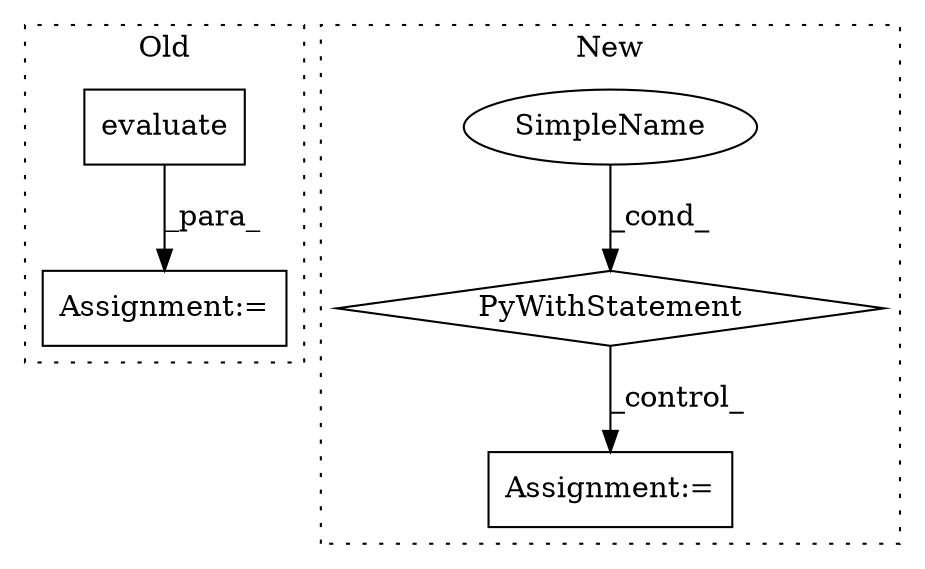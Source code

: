 digraph G {
subgraph cluster0 {
1 [label="evaluate" a="32" s="1665,1685" l="9,1" shape="box"];
3 [label="Assignment:=" a="7" s="1658" l="1" shape="box"];
label = "Old";
style="dotted";
}
subgraph cluster1 {
2 [label="PyWithStatement" a="104" s="2387,2406" l="10,2" shape="diamond"];
4 [label="Assignment:=" a="7" s="2475,2590" l="75,2" shape="box"];
5 [label="SimpleName" a="42" s="2397" l="9" shape="ellipse"];
label = "New";
style="dotted";
}
1 -> 3 [label="_para_"];
2 -> 4 [label="_control_"];
5 -> 2 [label="_cond_"];
}